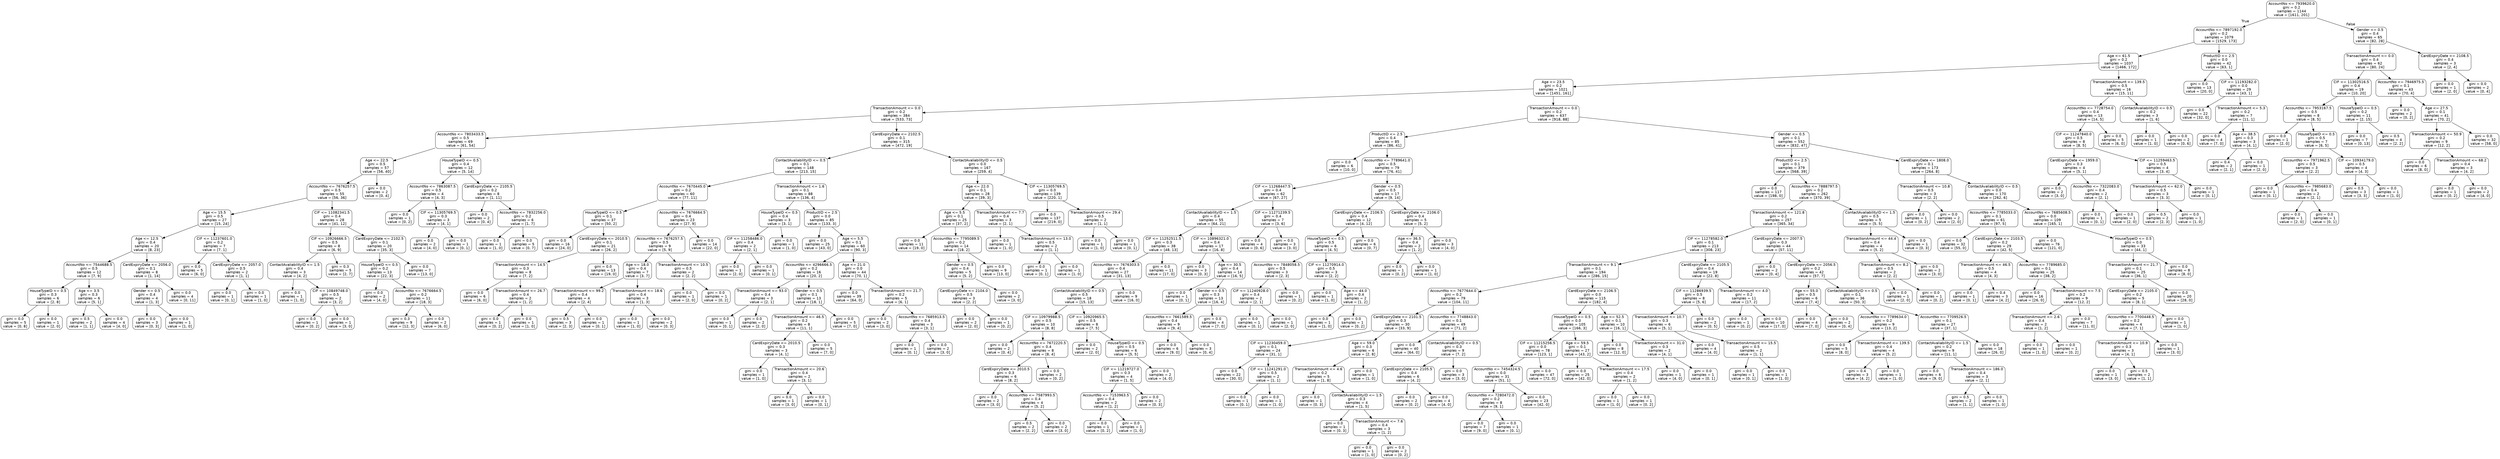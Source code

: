 digraph Tree {
node [shape=box, style="rounded", color="black", fontname=helvetica] ;
edge [fontname=helvetica] ;
0 [label="AccountNo <= 7939620.0\ngini = 0.2\nsamples = 1144\nvalue = [1611, 201]"] ;
1 [label="AccountNo <= 7897192.0\ngini = 0.2\nsamples = 1079\nvalue = [1529, 173]"] ;
0 -> 1 [labeldistance=2.5, labelangle=45, headlabel="True"] ;
2 [label="Age <= 61.5\ngini = 0.2\nsamples = 1037\nvalue = [1466, 172]"] ;
1 -> 2 ;
3 [label="Age <= 23.5\ngini = 0.2\nsamples = 1021\nvalue = [1451, 161]"] ;
2 -> 3 ;
4 [label="TransactionAmount <= 0.0\ngini = 0.2\nsamples = 384\nvalue = [533, 73]"] ;
3 -> 4 ;
5 [label="AccountNo <= 7803433.5\ngini = 0.5\nsamples = 69\nvalue = [61, 54]"] ;
4 -> 5 ;
6 [label="Age <= 22.5\ngini = 0.5\nsamples = 57\nvalue = [56, 40]"] ;
5 -> 6 ;
7 [label="AccountNo <= 7676257.5\ngini = 0.5\nsamples = 55\nvalue = [56, 36]"] ;
6 -> 7 ;
8 [label="Age <= 15.5\ngini = 0.5\nsamples = 27\nvalue = [15, 24]"] ;
7 -> 8 ;
9 [label="Age <= 12.5\ngini = 0.4\nsamples = 20\nvalue = [8, 23]"] ;
8 -> 9 ;
10 [label="AccountNo <= 7544688.5\ngini = 0.5\nsamples = 12\nvalue = [7, 9]"] ;
9 -> 10 ;
11 [label="HouseTypeID <= 0.5\ngini = 0.3\nsamples = 6\nvalue = [2, 8]"] ;
10 -> 11 ;
12 [label="gini = 0.0\nsamples = 5\nvalue = [0, 8]"] ;
11 -> 12 ;
13 [label="gini = 0.0\nsamples = 1\nvalue = [2, 0]"] ;
11 -> 13 ;
14 [label="Age <= 3.5\ngini = 0.3\nsamples = 6\nvalue = [5, 1]"] ;
10 -> 14 ;
15 [label="gini = 0.5\nsamples = 2\nvalue = [1, 1]"] ;
14 -> 15 ;
16 [label="gini = 0.0\nsamples = 4\nvalue = [4, 0]"] ;
14 -> 16 ;
17 [label="CardExpiryDate <= 2056.0\ngini = 0.1\nsamples = 8\nvalue = [1, 14]"] ;
9 -> 17 ;
18 [label="Gender <= 0.5\ngini = 0.4\nsamples = 4\nvalue = [1, 3]"] ;
17 -> 18 ;
19 [label="gini = 0.0\nsamples = 3\nvalue = [0, 3]"] ;
18 -> 19 ;
20 [label="gini = 0.0\nsamples = 1\nvalue = [1, 0]"] ;
18 -> 20 ;
21 [label="gini = 0.0\nsamples = 4\nvalue = [0, 11]"] ;
17 -> 21 ;
22 [label="CIF <= 11237601.0\ngini = 0.2\nsamples = 7\nvalue = [7, 1]"] ;
8 -> 22 ;
23 [label="gini = 0.0\nsamples = 5\nvalue = [6, 0]"] ;
22 -> 23 ;
24 [label="CardExpiryDate <= 2057.0\ngini = 0.5\nsamples = 2\nvalue = [1, 1]"] ;
22 -> 24 ;
25 [label="gini = 0.0\nsamples = 1\nvalue = [0, 1]"] ;
24 -> 25 ;
26 [label="gini = 0.0\nsamples = 1\nvalue = [1, 0]"] ;
24 -> 26 ;
27 [label="CIF <= 11082341.5\ngini = 0.4\nsamples = 28\nvalue = [41, 12]"] ;
7 -> 27 ;
28 [label="CIF <= 10926666.5\ngini = 0.5\nsamples = 8\nvalue = [6, 9]"] ;
27 -> 28 ;
29 [label="ContactAvaliabilityID <= 1.5\ngini = 0.4\nsamples = 3\nvalue = [4, 2]"] ;
28 -> 29 ;
30 [label="gini = 0.0\nsamples = 1\nvalue = [1, 0]"] ;
29 -> 30 ;
31 [label="CIF <= 10849748.0\ngini = 0.5\nsamples = 2\nvalue = [3, 2]"] ;
29 -> 31 ;
32 [label="gini = 0.0\nsamples = 1\nvalue = [0, 2]"] ;
31 -> 32 ;
33 [label="gini = 0.0\nsamples = 1\nvalue = [3, 0]"] ;
31 -> 33 ;
34 [label="gini = 0.3\nsamples = 5\nvalue = [2, 7]"] ;
28 -> 34 ;
35 [label="CardExpiryDate <= 2102.5\ngini = 0.1\nsamples = 20\nvalue = [35, 3]"] ;
27 -> 35 ;
36 [label="HouseTypeID <= 0.5\ngini = 0.2\nsamples = 13\nvalue = [22, 3]"] ;
35 -> 36 ;
37 [label="gini = 0.0\nsamples = 2\nvalue = [4, 0]"] ;
36 -> 37 ;
38 [label="AccountNo <= 7676664.5\ngini = 0.2\nsamples = 11\nvalue = [18, 3]"] ;
36 -> 38 ;
39 [label="gini = 0.3\nsamples = 9\nvalue = [12, 3]"] ;
38 -> 39 ;
40 [label="gini = 0.0\nsamples = 2\nvalue = [6, 0]"] ;
38 -> 40 ;
41 [label="gini = 0.0\nsamples = 7\nvalue = [13, 0]"] ;
35 -> 41 ;
42 [label="gini = 0.0\nsamples = 2\nvalue = [0, 4]"] ;
6 -> 42 ;
43 [label="HouseTypeID <= 0.5\ngini = 0.4\nsamples = 12\nvalue = [5, 14]"] ;
5 -> 43 ;
44 [label="AccountNo <= 7863087.5\ngini = 0.5\nsamples = 4\nvalue = [4, 3]"] ;
43 -> 44 ;
45 [label="gini = 0.0\nsamples = 1\nvalue = [0, 2]"] ;
44 -> 45 ;
46 [label="CIF <= 11305769.5\ngini = 0.3\nsamples = 3\nvalue = [4, 1]"] ;
44 -> 46 ;
47 [label="gini = 0.0\nsamples = 2\nvalue = [4, 0]"] ;
46 -> 47 ;
48 [label="gini = 0.0\nsamples = 1\nvalue = [0, 1]"] ;
46 -> 48 ;
49 [label="CardExpiryDate <= 2105.5\ngini = 0.2\nsamples = 8\nvalue = [1, 11]"] ;
43 -> 49 ;
50 [label="gini = 0.0\nsamples = 2\nvalue = [0, 4]"] ;
49 -> 50 ;
51 [label="AccountNo <= 7832256.0\ngini = 0.2\nsamples = 6\nvalue = [1, 7]"] ;
49 -> 51 ;
52 [label="gini = 0.0\nsamples = 1\nvalue = [1, 0]"] ;
51 -> 52 ;
53 [label="gini = 0.0\nsamples = 5\nvalue = [0, 7]"] ;
51 -> 53 ;
54 [label="CardExpiryDate <= 2102.5\ngini = 0.1\nsamples = 315\nvalue = [472, 19]"] ;
4 -> 54 ;
55 [label="ContactAvaliabilityID <= 0.5\ngini = 0.1\nsamples = 148\nvalue = [213, 15]"] ;
54 -> 55 ;
56 [label="AccountNo <= 7670445.0\ngini = 0.2\nsamples = 60\nvalue = [77, 11]"] ;
55 -> 56 ;
57 [label="HouseTypeID <= 0.5\ngini = 0.1\nsamples = 37\nvalue = [50, 2]"] ;
56 -> 57 ;
58 [label="gini = 0.0\nsamples = 16\nvalue = [24, 0]"] ;
57 -> 58 ;
59 [label="CardExpiryDate <= 2010.5\ngini = 0.1\nsamples = 21\nvalue = [26, 2]"] ;
57 -> 59 ;
60 [label="TransactionAmount <= 14.5\ngini = 0.3\nsamples = 8\nvalue = [7, 2]"] ;
59 -> 60 ;
61 [label="gini = 0.0\nsamples = 6\nvalue = [6, 0]"] ;
60 -> 61 ;
62 [label="TransactionAmount <= 26.7\ngini = 0.4\nsamples = 2\nvalue = [1, 2]"] ;
60 -> 62 ;
63 [label="gini = 0.0\nsamples = 1\nvalue = [0, 2]"] ;
62 -> 63 ;
64 [label="gini = 0.0\nsamples = 1\nvalue = [1, 0]"] ;
62 -> 64 ;
65 [label="gini = 0.0\nsamples = 13\nvalue = [19, 0]"] ;
59 -> 65 ;
66 [label="AccountNo <= 7676664.5\ngini = 0.4\nsamples = 23\nvalue = [27, 9]"] ;
56 -> 66 ;
67 [label="AccountNo <= 7676257.5\ngini = 0.5\nsamples = 9\nvalue = [5, 9]"] ;
66 -> 67 ;
68 [label="Age <= 18.0\ngini = 0.4\nsamples = 7\nvalue = [3, 7]"] ;
67 -> 68 ;
69 [label="TransactionAmount <= 99.2\ngini = 0.4\nsamples = 4\nvalue = [2, 4]"] ;
68 -> 69 ;
70 [label="gini = 0.5\nsamples = 3\nvalue = [2, 3]"] ;
69 -> 70 ;
71 [label="gini = 0.0\nsamples = 1\nvalue = [0, 1]"] ;
69 -> 71 ;
72 [label="TransactionAmount <= 18.6\ngini = 0.4\nsamples = 3\nvalue = [1, 3]"] ;
68 -> 72 ;
73 [label="gini = 0.0\nsamples = 1\nvalue = [1, 0]"] ;
72 -> 73 ;
74 [label="gini = 0.0\nsamples = 2\nvalue = [0, 3]"] ;
72 -> 74 ;
75 [label="TransactionAmount <= 10.5\ngini = 0.5\nsamples = 2\nvalue = [2, 2]"] ;
67 -> 75 ;
76 [label="gini = 0.0\nsamples = 1\nvalue = [2, 0]"] ;
75 -> 76 ;
77 [label="gini = 0.0\nsamples = 1\nvalue = [0, 2]"] ;
75 -> 77 ;
78 [label="gini = 0.0\nsamples = 14\nvalue = [22, 0]"] ;
66 -> 78 ;
79 [label="TransactionAmount <= 1.6\ngini = 0.1\nsamples = 88\nvalue = [136, 4]"] ;
55 -> 79 ;
80 [label="HouseTypeID <= 0.5\ngini = 0.4\nsamples = 3\nvalue = [3, 1]"] ;
79 -> 80 ;
81 [label="CIF <= 11258486.0\ngini = 0.4\nsamples = 2\nvalue = [2, 1]"] ;
80 -> 81 ;
82 [label="gini = 0.0\nsamples = 1\nvalue = [2, 0]"] ;
81 -> 82 ;
83 [label="gini = 0.0\nsamples = 1\nvalue = [0, 1]"] ;
81 -> 83 ;
84 [label="gini = 0.0\nsamples = 1\nvalue = [1, 0]"] ;
80 -> 84 ;
85 [label="ProductID <= 2.5\ngini = 0.0\nsamples = 85\nvalue = [133, 3]"] ;
79 -> 85 ;
86 [label="gini = 0.0\nsamples = 25\nvalue = [43, 0]"] ;
85 -> 86 ;
87 [label="Age <= 5.5\ngini = 0.1\nsamples = 60\nvalue = [90, 3]"] ;
85 -> 87 ;
88 [label="AccountNo <= 4296666.5\ngini = 0.2\nsamples = 16\nvalue = [20, 2]"] ;
87 -> 88 ;
89 [label="TransactionAmount <= 93.0\ngini = 0.4\nsamples = 3\nvalue = [2, 1]"] ;
88 -> 89 ;
90 [label="gini = 0.0\nsamples = 1\nvalue = [0, 1]"] ;
89 -> 90 ;
91 [label="gini = 0.0\nsamples = 2\nvalue = [2, 0]"] ;
89 -> 91 ;
92 [label="Gender <= 0.5\ngini = 0.1\nsamples = 13\nvalue = [18, 1]"] ;
88 -> 92 ;
93 [label="TransactionAmount <= 46.5\ngini = 0.2\nsamples = 8\nvalue = [11, 1]"] ;
92 -> 93 ;
94 [label="CardExpiryDate <= 2010.5\ngini = 0.3\nsamples = 3\nvalue = [4, 1]"] ;
93 -> 94 ;
95 [label="gini = 0.0\nsamples = 1\nvalue = [1, 0]"] ;
94 -> 95 ;
96 [label="TransactionAmount <= 20.6\ngini = 0.4\nsamples = 2\nvalue = [3, 1]"] ;
94 -> 96 ;
97 [label="gini = 0.0\nsamples = 1\nvalue = [3, 0]"] ;
96 -> 97 ;
98 [label="gini = 0.0\nsamples = 1\nvalue = [0, 1]"] ;
96 -> 98 ;
99 [label="gini = 0.0\nsamples = 5\nvalue = [7, 0]"] ;
93 -> 99 ;
100 [label="gini = 0.0\nsamples = 5\nvalue = [7, 0]"] ;
92 -> 100 ;
101 [label="Age <= 21.0\ngini = 0.0\nsamples = 44\nvalue = [70, 1]"] ;
87 -> 101 ;
102 [label="gini = 0.0\nsamples = 39\nvalue = [64, 0]"] ;
101 -> 102 ;
103 [label="TransactionAmount <= 21.7\ngini = 0.2\nsamples = 5\nvalue = [6, 1]"] ;
101 -> 103 ;
104 [label="gini = 0.0\nsamples = 2\nvalue = [3, 0]"] ;
103 -> 104 ;
105 [label="AccountNo <= 7685913.5\ngini = 0.4\nsamples = 3\nvalue = [3, 1]"] ;
103 -> 105 ;
106 [label="gini = 0.0\nsamples = 1\nvalue = [0, 1]"] ;
105 -> 106 ;
107 [label="gini = 0.0\nsamples = 2\nvalue = [3, 0]"] ;
105 -> 107 ;
108 [label="ContactAvaliabilityID <= 0.5\ngini = 0.0\nsamples = 167\nvalue = [259, 4]"] ;
54 -> 108 ;
109 [label="Age <= 22.0\ngini = 0.1\nsamples = 28\nvalue = [39, 3]"] ;
108 -> 109 ;
110 [label="Age <= 5.5\ngini = 0.1\nsamples = 25\nvalue = [37, 2]"] ;
109 -> 110 ;
111 [label="gini = 0.0\nsamples = 11\nvalue = [19, 0]"] ;
110 -> 111 ;
112 [label="AccountNo <= 7795089.5\ngini = 0.2\nsamples = 14\nvalue = [18, 2]"] ;
110 -> 112 ;
113 [label="Gender <= 0.5\ngini = 0.4\nsamples = 5\nvalue = [5, 2]"] ;
112 -> 113 ;
114 [label="CardExpiryDate <= 2104.0\ngini = 0.5\nsamples = 3\nvalue = [2, 2]"] ;
113 -> 114 ;
115 [label="gini = 0.0\nsamples = 2\nvalue = [2, 0]"] ;
114 -> 115 ;
116 [label="gini = 0.0\nsamples = 1\nvalue = [0, 2]"] ;
114 -> 116 ;
117 [label="gini = 0.0\nsamples = 2\nvalue = [3, 0]"] ;
113 -> 117 ;
118 [label="gini = 0.0\nsamples = 9\nvalue = [13, 0]"] ;
112 -> 118 ;
119 [label="TransactionAmount <= 7.7\ngini = 0.4\nsamples = 3\nvalue = [2, 1]"] ;
109 -> 119 ;
120 [label="gini = 0.0\nsamples = 1\nvalue = [1, 0]"] ;
119 -> 120 ;
121 [label="TransactionAmount <= 13.0\ngini = 0.5\nsamples = 2\nvalue = [1, 1]"] ;
119 -> 121 ;
122 [label="gini = 0.0\nsamples = 1\nvalue = [0, 1]"] ;
121 -> 122 ;
123 [label="gini = 0.0\nsamples = 1\nvalue = [1, 0]"] ;
121 -> 123 ;
124 [label="CIF <= 11305769.5\ngini = 0.0\nsamples = 139\nvalue = [220, 1]"] ;
108 -> 124 ;
125 [label="gini = 0.0\nsamples = 137\nvalue = [219, 0]"] ;
124 -> 125 ;
126 [label="TransactionAmount <= 29.4\ngini = 0.5\nsamples = 2\nvalue = [1, 1]"] ;
124 -> 126 ;
127 [label="gini = 0.0\nsamples = 1\nvalue = [1, 0]"] ;
126 -> 127 ;
128 [label="gini = 0.0\nsamples = 1\nvalue = [0, 1]"] ;
126 -> 128 ;
129 [label="TransactionAmount <= 0.0\ngini = 0.2\nsamples = 637\nvalue = [918, 88]"] ;
3 -> 129 ;
130 [label="ProductID <= 2.5\ngini = 0.4\nsamples = 85\nvalue = [86, 41]"] ;
129 -> 130 ;
131 [label="gini = 0.0\nsamples = 6\nvalue = [10, 0]"] ;
130 -> 131 ;
132 [label="AccountNo <= 7789641.0\ngini = 0.5\nsamples = 79\nvalue = [76, 41]"] ;
130 -> 132 ;
133 [label="CIF <= 11268447.5\ngini = 0.4\nsamples = 62\nvalue = [67, 27]"] ;
132 -> 133 ;
134 [label="ContactAvaliabilityID <= 1.5\ngini = 0.4\nsamples = 55\nvalue = [64, 21]"] ;
133 -> 134 ;
135 [label="CIF <= 11252511.5\ngini = 0.3\nsamples = 38\nvalue = [48, 13]"] ;
134 -> 135 ;
136 [label="AccountNo <= 7676303.5\ngini = 0.4\nsamples = 27\nvalue = [31, 13]"] ;
135 -> 136 ;
137 [label="ContactAvaliabilityID <= 0.5\ngini = 0.5\nsamples = 18\nvalue = [15, 13]"] ;
136 -> 137 ;
138 [label="CIF <= 10979988.5\ngini = 0.5\nsamples = 10\nvalue = [8, 8]"] ;
137 -> 138 ;
139 [label="gini = 0.0\nsamples = 2\nvalue = [0, 4]"] ;
138 -> 139 ;
140 [label="AccountNo <= 7672220.5\ngini = 0.4\nsamples = 8\nvalue = [8, 4]"] ;
138 -> 140 ;
141 [label="CardExpiryDate <= 2010.5\ngini = 0.3\nsamples = 6\nvalue = [8, 2]"] ;
140 -> 141 ;
142 [label="gini = 0.0\nsamples = 2\nvalue = [3, 0]"] ;
141 -> 142 ;
143 [label="AccountNo <= 7587993.5\ngini = 0.4\nsamples = 4\nvalue = [5, 2]"] ;
141 -> 143 ;
144 [label="gini = 0.5\nsamples = 2\nvalue = [2, 2]"] ;
143 -> 144 ;
145 [label="gini = 0.0\nsamples = 2\nvalue = [3, 0]"] ;
143 -> 145 ;
146 [label="gini = 0.0\nsamples = 2\nvalue = [0, 2]"] ;
140 -> 146 ;
147 [label="CIF <= 10920965.5\ngini = 0.5\nsamples = 8\nvalue = [7, 5]"] ;
137 -> 147 ;
148 [label="gini = 0.0\nsamples = 2\nvalue = [2, 0]"] ;
147 -> 148 ;
149 [label="HouseTypeID <= 0.5\ngini = 0.5\nsamples = 6\nvalue = [5, 5]"] ;
147 -> 149 ;
150 [label="CIF <= 11219727.0\ngini = 0.3\nsamples = 4\nvalue = [1, 5]"] ;
149 -> 150 ;
151 [label="AccountNo <= 7153963.5\ngini = 0.4\nsamples = 2\nvalue = [1, 2]"] ;
150 -> 151 ;
152 [label="gini = 0.0\nsamples = 1\nvalue = [0, 2]"] ;
151 -> 152 ;
153 [label="gini = 0.0\nsamples = 1\nvalue = [1, 0]"] ;
151 -> 153 ;
154 [label="gini = 0.0\nsamples = 2\nvalue = [0, 3]"] ;
150 -> 154 ;
155 [label="gini = 0.0\nsamples = 2\nvalue = [4, 0]"] ;
149 -> 155 ;
156 [label="gini = 0.0\nsamples = 9\nvalue = [16, 0]"] ;
136 -> 156 ;
157 [label="gini = 0.0\nsamples = 11\nvalue = [17, 0]"] ;
135 -> 157 ;
158 [label="CIF <= 10896321.0\ngini = 0.4\nsamples = 17\nvalue = [16, 8]"] ;
134 -> 158 ;
159 [label="gini = 0.0\nsamples = 3\nvalue = [0, 3]"] ;
158 -> 159 ;
160 [label="Age <= 30.5\ngini = 0.4\nsamples = 14\nvalue = [16, 5]"] ;
158 -> 160 ;
161 [label="gini = 0.0\nsamples = 1\nvalue = [0, 1]"] ;
160 -> 161 ;
162 [label="Gender <= 0.5\ngini = 0.3\nsamples = 13\nvalue = [16, 4]"] ;
160 -> 162 ;
163 [label="AccountNo <= 7661589.5\ngini = 0.4\nsamples = 9\nvalue = [9, 4]"] ;
162 -> 163 ;
164 [label="gini = 0.0\nsamples = 6\nvalue = [9, 0]"] ;
163 -> 164 ;
165 [label="gini = 0.0\nsamples = 3\nvalue = [0, 4]"] ;
163 -> 165 ;
166 [label="gini = 0.0\nsamples = 4\nvalue = [7, 0]"] ;
162 -> 166 ;
167 [label="CIF <= 11271239.5\ngini = 0.4\nsamples = 7\nvalue = [3, 6]"] ;
133 -> 167 ;
168 [label="gini = 0.0\nsamples = 4\nvalue = [0, 6]"] ;
167 -> 168 ;
169 [label="gini = 0.0\nsamples = 3\nvalue = [3, 0]"] ;
167 -> 169 ;
170 [label="Gender <= 0.5\ngini = 0.5\nsamples = 17\nvalue = [9, 14]"] ;
132 -> 170 ;
171 [label="CardExpiryDate <= 2106.5\ngini = 0.4\nsamples = 12\nvalue = [4, 12]"] ;
170 -> 171 ;
172 [label="HouseTypeID <= 0.5\ngini = 0.5\nsamples = 6\nvalue = [4, 5]"] ;
171 -> 172 ;
173 [label="AccountNo <= 7848058.5\ngini = 0.5\nsamples = 3\nvalue = [2, 3]"] ;
172 -> 173 ;
174 [label="CIF <= 11240928.0\ngini = 0.4\nsamples = 2\nvalue = [2, 1]"] ;
173 -> 174 ;
175 [label="gini = 0.0\nsamples = 1\nvalue = [0, 1]"] ;
174 -> 175 ;
176 [label="gini = 0.0\nsamples = 1\nvalue = [2, 0]"] ;
174 -> 176 ;
177 [label="gini = 0.0\nsamples = 1\nvalue = [0, 2]"] ;
173 -> 177 ;
178 [label="CIF <= 11270914.0\ngini = 0.5\nsamples = 3\nvalue = [2, 2]"] ;
172 -> 178 ;
179 [label="gini = 0.0\nsamples = 1\nvalue = [1, 0]"] ;
178 -> 179 ;
180 [label="Age <= 44.0\ngini = 0.4\nsamples = 2\nvalue = [1, 2]"] ;
178 -> 180 ;
181 [label="gini = 0.0\nsamples = 1\nvalue = [1, 0]"] ;
180 -> 181 ;
182 [label="gini = 0.0\nsamples = 1\nvalue = [0, 2]"] ;
180 -> 182 ;
183 [label="gini = 0.0\nsamples = 6\nvalue = [0, 7]"] ;
171 -> 183 ;
184 [label="CardExpiryDate <= 2106.0\ngini = 0.4\nsamples = 5\nvalue = [5, 2]"] ;
170 -> 184 ;
185 [label="Age <= 36.5\ngini = 0.4\nsamples = 2\nvalue = [1, 2]"] ;
184 -> 185 ;
186 [label="gini = 0.0\nsamples = 1\nvalue = [0, 2]"] ;
185 -> 186 ;
187 [label="gini = 0.0\nsamples = 1\nvalue = [1, 0]"] ;
185 -> 187 ;
188 [label="gini = 0.0\nsamples = 3\nvalue = [4, 0]"] ;
184 -> 188 ;
189 [label="Gender <= 0.5\ngini = 0.1\nsamples = 552\nvalue = [832, 47]"] ;
129 -> 189 ;
190 [label="ProductID <= 2.5\ngini = 0.1\nsamples = 379\nvalue = [568, 39]"] ;
189 -> 190 ;
191 [label="gini = 0.0\nsamples = 117\nvalue = [198, 0]"] ;
190 -> 191 ;
192 [label="AccountNo <= 7888797.5\ngini = 0.2\nsamples = 262\nvalue = [370, 39]"] ;
190 -> 192 ;
193 [label="TransactionAmount <= 121.8\ngini = 0.2\nsamples = 257\nvalue = [365, 34]"] ;
192 -> 193 ;
194 [label="CIF <= 11278582.0\ngini = 0.1\nsamples = 213\nvalue = [308, 23]"] ;
193 -> 194 ;
195 [label="TransactionAmount <= 9.1\ngini = 0.1\nsamples = 194\nvalue = [286, 15]"] ;
194 -> 195 ;
196 [label="AccountNo <= 7677644.0\ngini = 0.2\nsamples = 79\nvalue = [104, 11]"] ;
195 -> 196 ;
197 [label="CardExpiryDate <= 2101.5\ngini = 0.3\nsamples = 30\nvalue = [33, 9]"] ;
196 -> 197 ;
198 [label="CIF <= 11230459.0\ngini = 0.1\nsamples = 24\nvalue = [31, 1]"] ;
197 -> 198 ;
199 [label="gini = 0.0\nsamples = 22\nvalue = [30, 0]"] ;
198 -> 199 ;
200 [label="CIF <= 11241291.0\ngini = 0.5\nsamples = 2\nvalue = [1, 1]"] ;
198 -> 200 ;
201 [label="gini = 0.0\nsamples = 1\nvalue = [0, 1]"] ;
200 -> 201 ;
202 [label="gini = 0.0\nsamples = 1\nvalue = [1, 0]"] ;
200 -> 202 ;
203 [label="Age <= 59.0\ngini = 0.3\nsamples = 6\nvalue = [2, 8]"] ;
197 -> 203 ;
204 [label="TransactionAmount <= 4.6\ngini = 0.2\nsamples = 5\nvalue = [1, 8]"] ;
203 -> 204 ;
205 [label="gini = 0.0\nsamples = 1\nvalue = [0, 3]"] ;
204 -> 205 ;
206 [label="ContactAvaliabilityID <= 1.5\ngini = 0.3\nsamples = 4\nvalue = [1, 5]"] ;
204 -> 206 ;
207 [label="gini = 0.0\nsamples = 1\nvalue = [0, 3]"] ;
206 -> 207 ;
208 [label="TransactionAmount <= 7.6\ngini = 0.4\nsamples = 3\nvalue = [1, 2]"] ;
206 -> 208 ;
209 [label="gini = 0.0\nsamples = 1\nvalue = [1, 0]"] ;
208 -> 209 ;
210 [label="gini = 0.0\nsamples = 2\nvalue = [0, 2]"] ;
208 -> 210 ;
211 [label="gini = 0.0\nsamples = 1\nvalue = [1, 0]"] ;
203 -> 211 ;
212 [label="AccountNo <= 7748843.0\ngini = 0.1\nsamples = 49\nvalue = [71, 2]"] ;
196 -> 212 ;
213 [label="gini = 0.0\nsamples = 40\nvalue = [64, 0]"] ;
212 -> 213 ;
214 [label="ContactAvaliabilityID <= 0.5\ngini = 0.3\nsamples = 9\nvalue = [7, 2]"] ;
212 -> 214 ;
215 [label="CardExpiryDate <= 2105.5\ngini = 0.4\nsamples = 6\nvalue = [4, 2]"] ;
214 -> 215 ;
216 [label="gini = 0.0\nsamples = 2\nvalue = [0, 2]"] ;
215 -> 216 ;
217 [label="gini = 0.0\nsamples = 4\nvalue = [4, 0]"] ;
215 -> 217 ;
218 [label="gini = 0.0\nsamples = 3\nvalue = [3, 0]"] ;
214 -> 218 ;
219 [label="CardExpiryDate <= 2106.5\ngini = 0.0\nsamples = 115\nvalue = [182, 4]"] ;
195 -> 219 ;
220 [label="HouseTypeID <= 0.5\ngini = 0.0\nsamples = 105\nvalue = [166, 3]"] ;
219 -> 220 ;
221 [label="CIF <= 11215256.5\ngini = 0.0\nsamples = 78\nvalue = [123, 1]"] ;
220 -> 221 ;
222 [label="AccountNo <= 7454324.5\ngini = 0.0\nsamples = 31\nvalue = [51, 1]"] ;
221 -> 222 ;
223 [label="AccountNo <= 7280472.0\ngini = 0.2\nsamples = 8\nvalue = [9, 1]"] ;
222 -> 223 ;
224 [label="gini = 0.0\nsamples = 7\nvalue = [9, 0]"] ;
223 -> 224 ;
225 [label="gini = 0.0\nsamples = 1\nvalue = [0, 1]"] ;
223 -> 225 ;
226 [label="gini = 0.0\nsamples = 23\nvalue = [42, 0]"] ;
222 -> 226 ;
227 [label="gini = 0.0\nsamples = 47\nvalue = [72, 0]"] ;
221 -> 227 ;
228 [label="Age <= 59.5\ngini = 0.1\nsamples = 27\nvalue = [43, 2]"] ;
220 -> 228 ;
229 [label="gini = 0.0\nsamples = 25\nvalue = [42, 0]"] ;
228 -> 229 ;
230 [label="TransactionAmount <= 17.5\ngini = 0.4\nsamples = 2\nvalue = [1, 2]"] ;
228 -> 230 ;
231 [label="gini = 0.0\nsamples = 1\nvalue = [1, 0]"] ;
230 -> 231 ;
232 [label="gini = 0.0\nsamples = 1\nvalue = [0, 2]"] ;
230 -> 232 ;
233 [label="Age <= 52.5\ngini = 0.1\nsamples = 10\nvalue = [16, 1]"] ;
219 -> 233 ;
234 [label="gini = 0.0\nsamples = 8\nvalue = [12, 0]"] ;
233 -> 234 ;
235 [label="TransactionAmount <= 31.0\ngini = 0.3\nsamples = 2\nvalue = [4, 1]"] ;
233 -> 235 ;
236 [label="gini = 0.0\nsamples = 1\nvalue = [4, 0]"] ;
235 -> 236 ;
237 [label="gini = 0.0\nsamples = 1\nvalue = [0, 1]"] ;
235 -> 237 ;
238 [label="CardExpiryDate <= 2105.5\ngini = 0.4\nsamples = 19\nvalue = [22, 8]"] ;
194 -> 238 ;
239 [label="CIF <= 11286939.5\ngini = 0.5\nsamples = 8\nvalue = [5, 6]"] ;
238 -> 239 ;
240 [label="TransactionAmount <= 10.7\ngini = 0.3\nsamples = 6\nvalue = [5, 1]"] ;
239 -> 240 ;
241 [label="gini = 0.0\nsamples = 4\nvalue = [4, 0]"] ;
240 -> 241 ;
242 [label="TransactionAmount <= 15.5\ngini = 0.5\nsamples = 2\nvalue = [1, 1]"] ;
240 -> 242 ;
243 [label="gini = 0.0\nsamples = 1\nvalue = [0, 1]"] ;
242 -> 243 ;
244 [label="gini = 0.0\nsamples = 1\nvalue = [1, 0]"] ;
242 -> 244 ;
245 [label="gini = 0.0\nsamples = 2\nvalue = [0, 5]"] ;
239 -> 245 ;
246 [label="TransactionAmount <= 4.0\ngini = 0.2\nsamples = 11\nvalue = [17, 2]"] ;
238 -> 246 ;
247 [label="gini = 0.0\nsamples = 1\nvalue = [0, 2]"] ;
246 -> 247 ;
248 [label="gini = 0.0\nsamples = 10\nvalue = [17, 0]"] ;
246 -> 248 ;
249 [label="CardExpiryDate <= 2007.5\ngini = 0.3\nsamples = 44\nvalue = [57, 11]"] ;
193 -> 249 ;
250 [label="gini = 0.0\nsamples = 2\nvalue = [0, 4]"] ;
249 -> 250 ;
251 [label="CardExpiryDate <= 2056.5\ngini = 0.2\nsamples = 42\nvalue = [57, 7]"] ;
249 -> 251 ;
252 [label="Age <= 55.0\ngini = 0.5\nsamples = 6\nvalue = [7, 4]"] ;
251 -> 252 ;
253 [label="gini = 0.0\nsamples = 4\nvalue = [7, 0]"] ;
252 -> 253 ;
254 [label="gini = 0.0\nsamples = 2\nvalue = [0, 4]"] ;
252 -> 254 ;
255 [label="ContactAvaliabilityID <= 0.5\ngini = 0.1\nsamples = 36\nvalue = [50, 3]"] ;
251 -> 255 ;
256 [label="AccountNo <= 7789634.0\ngini = 0.2\nsamples = 9\nvalue = [13, 2]"] ;
255 -> 256 ;
257 [label="gini = 0.0\nsamples = 5\nvalue = [8, 0]"] ;
256 -> 257 ;
258 [label="TransactionAmount <= 139.5\ngini = 0.4\nsamples = 4\nvalue = [5, 2]"] ;
256 -> 258 ;
259 [label="gini = 0.4\nsamples = 3\nvalue = [4, 2]"] ;
258 -> 259 ;
260 [label="gini = 0.0\nsamples = 1\nvalue = [1, 0]"] ;
258 -> 260 ;
261 [label="AccountNo <= 7709526.5\ngini = 0.1\nsamples = 27\nvalue = [37, 1]"] ;
255 -> 261 ;
262 [label="ContactAvaliabilityID <= 1.5\ngini = 0.2\nsamples = 9\nvalue = [11, 1]"] ;
261 -> 262 ;
263 [label="gini = 0.0\nsamples = 6\nvalue = [9, 0]"] ;
262 -> 263 ;
264 [label="TransactionAmount <= 186.0\ngini = 0.4\nsamples = 3\nvalue = [2, 1]"] ;
262 -> 264 ;
265 [label="gini = 0.5\nsamples = 2\nvalue = [1, 1]"] ;
264 -> 265 ;
266 [label="gini = 0.0\nsamples = 1\nvalue = [1, 0]"] ;
264 -> 266 ;
267 [label="gini = 0.0\nsamples = 18\nvalue = [26, 0]"] ;
261 -> 267 ;
268 [label="ContactAvaliabilityID <= 1.5\ngini = 0.5\nsamples = 5\nvalue = [5, 5]"] ;
192 -> 268 ;
269 [label="TransactionAmount <= 44.4\ngini = 0.4\nsamples = 4\nvalue = [5, 2]"] ;
268 -> 269 ;
270 [label="TransactionAmount <= 8.2\ngini = 0.5\nsamples = 2\nvalue = [2, 2]"] ;
269 -> 270 ;
271 [label="gini = 0.0\nsamples = 1\nvalue = [2, 0]"] ;
270 -> 271 ;
272 [label="gini = 0.0\nsamples = 1\nvalue = [0, 2]"] ;
270 -> 272 ;
273 [label="gini = 0.0\nsamples = 2\nvalue = [3, 0]"] ;
269 -> 273 ;
274 [label="gini = 0.0\nsamples = 1\nvalue = [0, 3]"] ;
268 -> 274 ;
275 [label="CardExpiryDate <= 1808.0\ngini = 0.1\nsamples = 173\nvalue = [264, 8]"] ;
189 -> 275 ;
276 [label="TransactionAmount <= 10.8\ngini = 0.5\nsamples = 3\nvalue = [2, 2]"] ;
275 -> 276 ;
277 [label="gini = 0.0\nsamples = 1\nvalue = [0, 2]"] ;
276 -> 277 ;
278 [label="gini = 0.0\nsamples = 2\nvalue = [2, 0]"] ;
276 -> 278 ;
279 [label="ContactAvaliabilityID <= 0.5\ngini = 0.0\nsamples = 170\nvalue = [262, 6]"] ;
275 -> 279 ;
280 [label="AccountNo <= 7785033.0\ngini = 0.1\nsamples = 61\nvalue = [97, 5]"] ;
279 -> 280 ;
281 [label="gini = 0.0\nsamples = 32\nvalue = [55, 0]"] ;
280 -> 281 ;
282 [label="CardExpiryDate <= 2103.5\ngini = 0.2\nsamples = 29\nvalue = [42, 5]"] ;
280 -> 282 ;
283 [label="TransactionAmount <= 46.5\ngini = 0.5\nsamples = 4\nvalue = [4, 3]"] ;
282 -> 283 ;
284 [label="gini = 0.0\nsamples = 1\nvalue = [0, 1]"] ;
283 -> 284 ;
285 [label="gini = 0.4\nsamples = 3\nvalue = [4, 2]"] ;
283 -> 285 ;
286 [label="AccountNo <= 7789685.0\ngini = 0.1\nsamples = 25\nvalue = [38, 2]"] ;
282 -> 286 ;
287 [label="gini = 0.0\nsamples = 16\nvalue = [26, 0]"] ;
286 -> 287 ;
288 [label="TransactionAmount <= 7.5\ngini = 0.2\nsamples = 9\nvalue = [12, 2]"] ;
286 -> 288 ;
289 [label="TransactionAmount <= 2.6\ngini = 0.4\nsamples = 2\nvalue = [1, 2]"] ;
288 -> 289 ;
290 [label="gini = 0.0\nsamples = 1\nvalue = [1, 0]"] ;
289 -> 290 ;
291 [label="gini = 0.0\nsamples = 1\nvalue = [0, 2]"] ;
289 -> 291 ;
292 [label="gini = 0.0\nsamples = 7\nvalue = [11, 0]"] ;
288 -> 292 ;
293 [label="AccountNo <= 7685608.5\ngini = 0.0\nsamples = 109\nvalue = [165, 1]"] ;
279 -> 293 ;
294 [label="gini = 0.0\nsamples = 76\nvalue = [121, 0]"] ;
293 -> 294 ;
295 [label="HouseTypeID <= 0.5\ngini = 0.0\nsamples = 33\nvalue = [44, 1]"] ;
293 -> 295 ;
296 [label="TransactionAmount <= 21.7\ngini = 0.1\nsamples = 25\nvalue = [36, 1]"] ;
295 -> 296 ;
297 [label="CardExpiryDate <= 2105.0\ngini = 0.2\nsamples = 5\nvalue = [8, 1]"] ;
296 -> 297 ;
298 [label="AccountNo <= 7700448.5\ngini = 0.2\nsamples = 4\nvalue = [7, 1]"] ;
297 -> 298 ;
299 [label="TransactionAmount <= 10.9\ngini = 0.3\nsamples = 3\nvalue = [4, 1]"] ;
298 -> 299 ;
300 [label="gini = 0.0\nsamples = 1\nvalue = [3, 0]"] ;
299 -> 300 ;
301 [label="gini = 0.5\nsamples = 2\nvalue = [1, 1]"] ;
299 -> 301 ;
302 [label="gini = 0.0\nsamples = 1\nvalue = [3, 0]"] ;
298 -> 302 ;
303 [label="gini = 0.0\nsamples = 1\nvalue = [1, 0]"] ;
297 -> 303 ;
304 [label="gini = 0.0\nsamples = 20\nvalue = [28, 0]"] ;
296 -> 304 ;
305 [label="gini = 0.0\nsamples = 8\nvalue = [8, 0]"] ;
295 -> 305 ;
306 [label="TransactionAmount <= 139.5\ngini = 0.5\nsamples = 16\nvalue = [15, 11]"] ;
2 -> 306 ;
307 [label="AccountNo <= 7728754.0\ngini = 0.4\nsamples = 13\nvalue = [14, 5]"] ;
306 -> 307 ;
308 [label="CIF <= 11247840.0\ngini = 0.5\nsamples = 8\nvalue = [8, 5]"] ;
307 -> 308 ;
309 [label="CardExpiryDate <= 1959.0\ngini = 0.3\nsamples = 4\nvalue = [5, 1]"] ;
308 -> 309 ;
310 [label="gini = 0.0\nsamples = 2\nvalue = [3, 0]"] ;
309 -> 310 ;
311 [label="AccountNo <= 7322083.0\ngini = 0.4\nsamples = 2\nvalue = [2, 1]"] ;
309 -> 311 ;
312 [label="gini = 0.0\nsamples = 1\nvalue = [0, 1]"] ;
311 -> 312 ;
313 [label="gini = 0.0\nsamples = 1\nvalue = [2, 0]"] ;
311 -> 313 ;
314 [label="CIF <= 11259463.5\ngini = 0.5\nsamples = 4\nvalue = [3, 4]"] ;
308 -> 314 ;
315 [label="TransactionAmount <= 62.0\ngini = 0.5\nsamples = 3\nvalue = [3, 3]"] ;
314 -> 315 ;
316 [label="gini = 0.5\nsamples = 2\nvalue = [2, 3]"] ;
315 -> 316 ;
317 [label="gini = 0.0\nsamples = 1\nvalue = [1, 0]"] ;
315 -> 317 ;
318 [label="gini = 0.0\nsamples = 1\nvalue = [0, 1]"] ;
314 -> 318 ;
319 [label="gini = 0.0\nsamples = 5\nvalue = [6, 0]"] ;
307 -> 319 ;
320 [label="ContactAvaliabilityID <= 0.5\ngini = 0.2\nsamples = 3\nvalue = [1, 6]"] ;
306 -> 320 ;
321 [label="gini = 0.0\nsamples = 1\nvalue = [1, 0]"] ;
320 -> 321 ;
322 [label="gini = 0.0\nsamples = 2\nvalue = [0, 6]"] ;
320 -> 322 ;
323 [label="ProductID <= 2.5\ngini = 0.0\nsamples = 42\nvalue = [63, 1]"] ;
1 -> 323 ;
324 [label="gini = 0.0\nsamples = 13\nvalue = [20, 0]"] ;
323 -> 324 ;
325 [label="CIF <= 11193282.0\ngini = 0.0\nsamples = 29\nvalue = [43, 1]"] ;
323 -> 325 ;
326 [label="gini = 0.0\nsamples = 22\nvalue = [32, 0]"] ;
325 -> 326 ;
327 [label="TransactionAmount <= 5.3\ngini = 0.2\nsamples = 7\nvalue = [11, 1]"] ;
325 -> 327 ;
328 [label="gini = 0.0\nsamples = 4\nvalue = [7, 0]"] ;
327 -> 328 ;
329 [label="Age <= 38.5\ngini = 0.3\nsamples = 3\nvalue = [4, 1]"] ;
327 -> 329 ;
330 [label="gini = 0.4\nsamples = 2\nvalue = [2, 1]"] ;
329 -> 330 ;
331 [label="gini = 0.0\nsamples = 1\nvalue = [2, 0]"] ;
329 -> 331 ;
332 [label="Gender <= 0.5\ngini = 0.4\nsamples = 65\nvalue = [82, 28]"] ;
0 -> 332 [labeldistance=2.5, labelangle=-45, headlabel="False"] ;
333 [label="TransactionAmount <= 0.0\ngini = 0.4\nsamples = 62\nvalue = [80, 24]"] ;
332 -> 333 ;
334 [label="CIF <= 11302516.5\ngini = 0.4\nsamples = 19\nvalue = [10, 20]"] ;
333 -> 334 ;
335 [label="AccountNo <= 7953167.5\ngini = 0.5\nsamples = 8\nvalue = [8, 5]"] ;
334 -> 335 ;
336 [label="gini = 0.0\nsamples = 1\nvalue = [2, 0]"] ;
335 -> 336 ;
337 [label="HouseTypeID <= 0.5\ngini = 0.5\nsamples = 7\nvalue = [6, 5]"] ;
335 -> 337 ;
338 [label="AccountNo <= 7971962.5\ngini = 0.5\nsamples = 3\nvalue = [2, 2]"] ;
337 -> 338 ;
339 [label="gini = 0.0\nsamples = 1\nvalue = [0, 1]"] ;
338 -> 339 ;
340 [label="AccountNo <= 7985683.0\ngini = 0.4\nsamples = 2\nvalue = [2, 1]"] ;
338 -> 340 ;
341 [label="gini = 0.0\nsamples = 1\nvalue = [2, 0]"] ;
340 -> 341 ;
342 [label="gini = 0.0\nsamples = 1\nvalue = [0, 1]"] ;
340 -> 342 ;
343 [label="CIF <= 10934179.0\ngini = 0.5\nsamples = 4\nvalue = [4, 3]"] ;
337 -> 343 ;
344 [label="gini = 0.5\nsamples = 3\nvalue = [3, 3]"] ;
343 -> 344 ;
345 [label="gini = 0.0\nsamples = 1\nvalue = [1, 0]"] ;
343 -> 345 ;
346 [label="HouseTypeID <= 0.5\ngini = 0.2\nsamples = 11\nvalue = [2, 15]"] ;
334 -> 346 ;
347 [label="gini = 0.0\nsamples = 7\nvalue = [0, 13]"] ;
346 -> 347 ;
348 [label="gini = 0.5\nsamples = 4\nvalue = [2, 2]"] ;
346 -> 348 ;
349 [label="AccountNo <= 7946975.5\ngini = 0.1\nsamples = 43\nvalue = [70, 4]"] ;
333 -> 349 ;
350 [label="gini = 0.0\nsamples = 2\nvalue = [0, 2]"] ;
349 -> 350 ;
351 [label="Age <= 27.5\ngini = 0.1\nsamples = 41\nvalue = [70, 2]"] ;
349 -> 351 ;
352 [label="TransactionAmount <= 50.9\ngini = 0.2\nsamples = 9\nvalue = [12, 2]"] ;
351 -> 352 ;
353 [label="gini = 0.0\nsamples = 6\nvalue = [8, 0]"] ;
352 -> 353 ;
354 [label="TransactionAmount <= 68.2\ngini = 0.4\nsamples = 3\nvalue = [4, 2]"] ;
352 -> 354 ;
355 [label="gini = 0.0\nsamples = 1\nvalue = [0, 2]"] ;
354 -> 355 ;
356 [label="gini = 0.0\nsamples = 2\nvalue = [4, 0]"] ;
354 -> 356 ;
357 [label="gini = 0.0\nsamples = 32\nvalue = [58, 0]"] ;
351 -> 357 ;
358 [label="CardExpiryDate <= 2108.5\ngini = 0.4\nsamples = 3\nvalue = [2, 4]"] ;
332 -> 358 ;
359 [label="gini = 0.0\nsamples = 1\nvalue = [2, 0]"] ;
358 -> 359 ;
360 [label="gini = 0.0\nsamples = 2\nvalue = [0, 4]"] ;
358 -> 360 ;
}